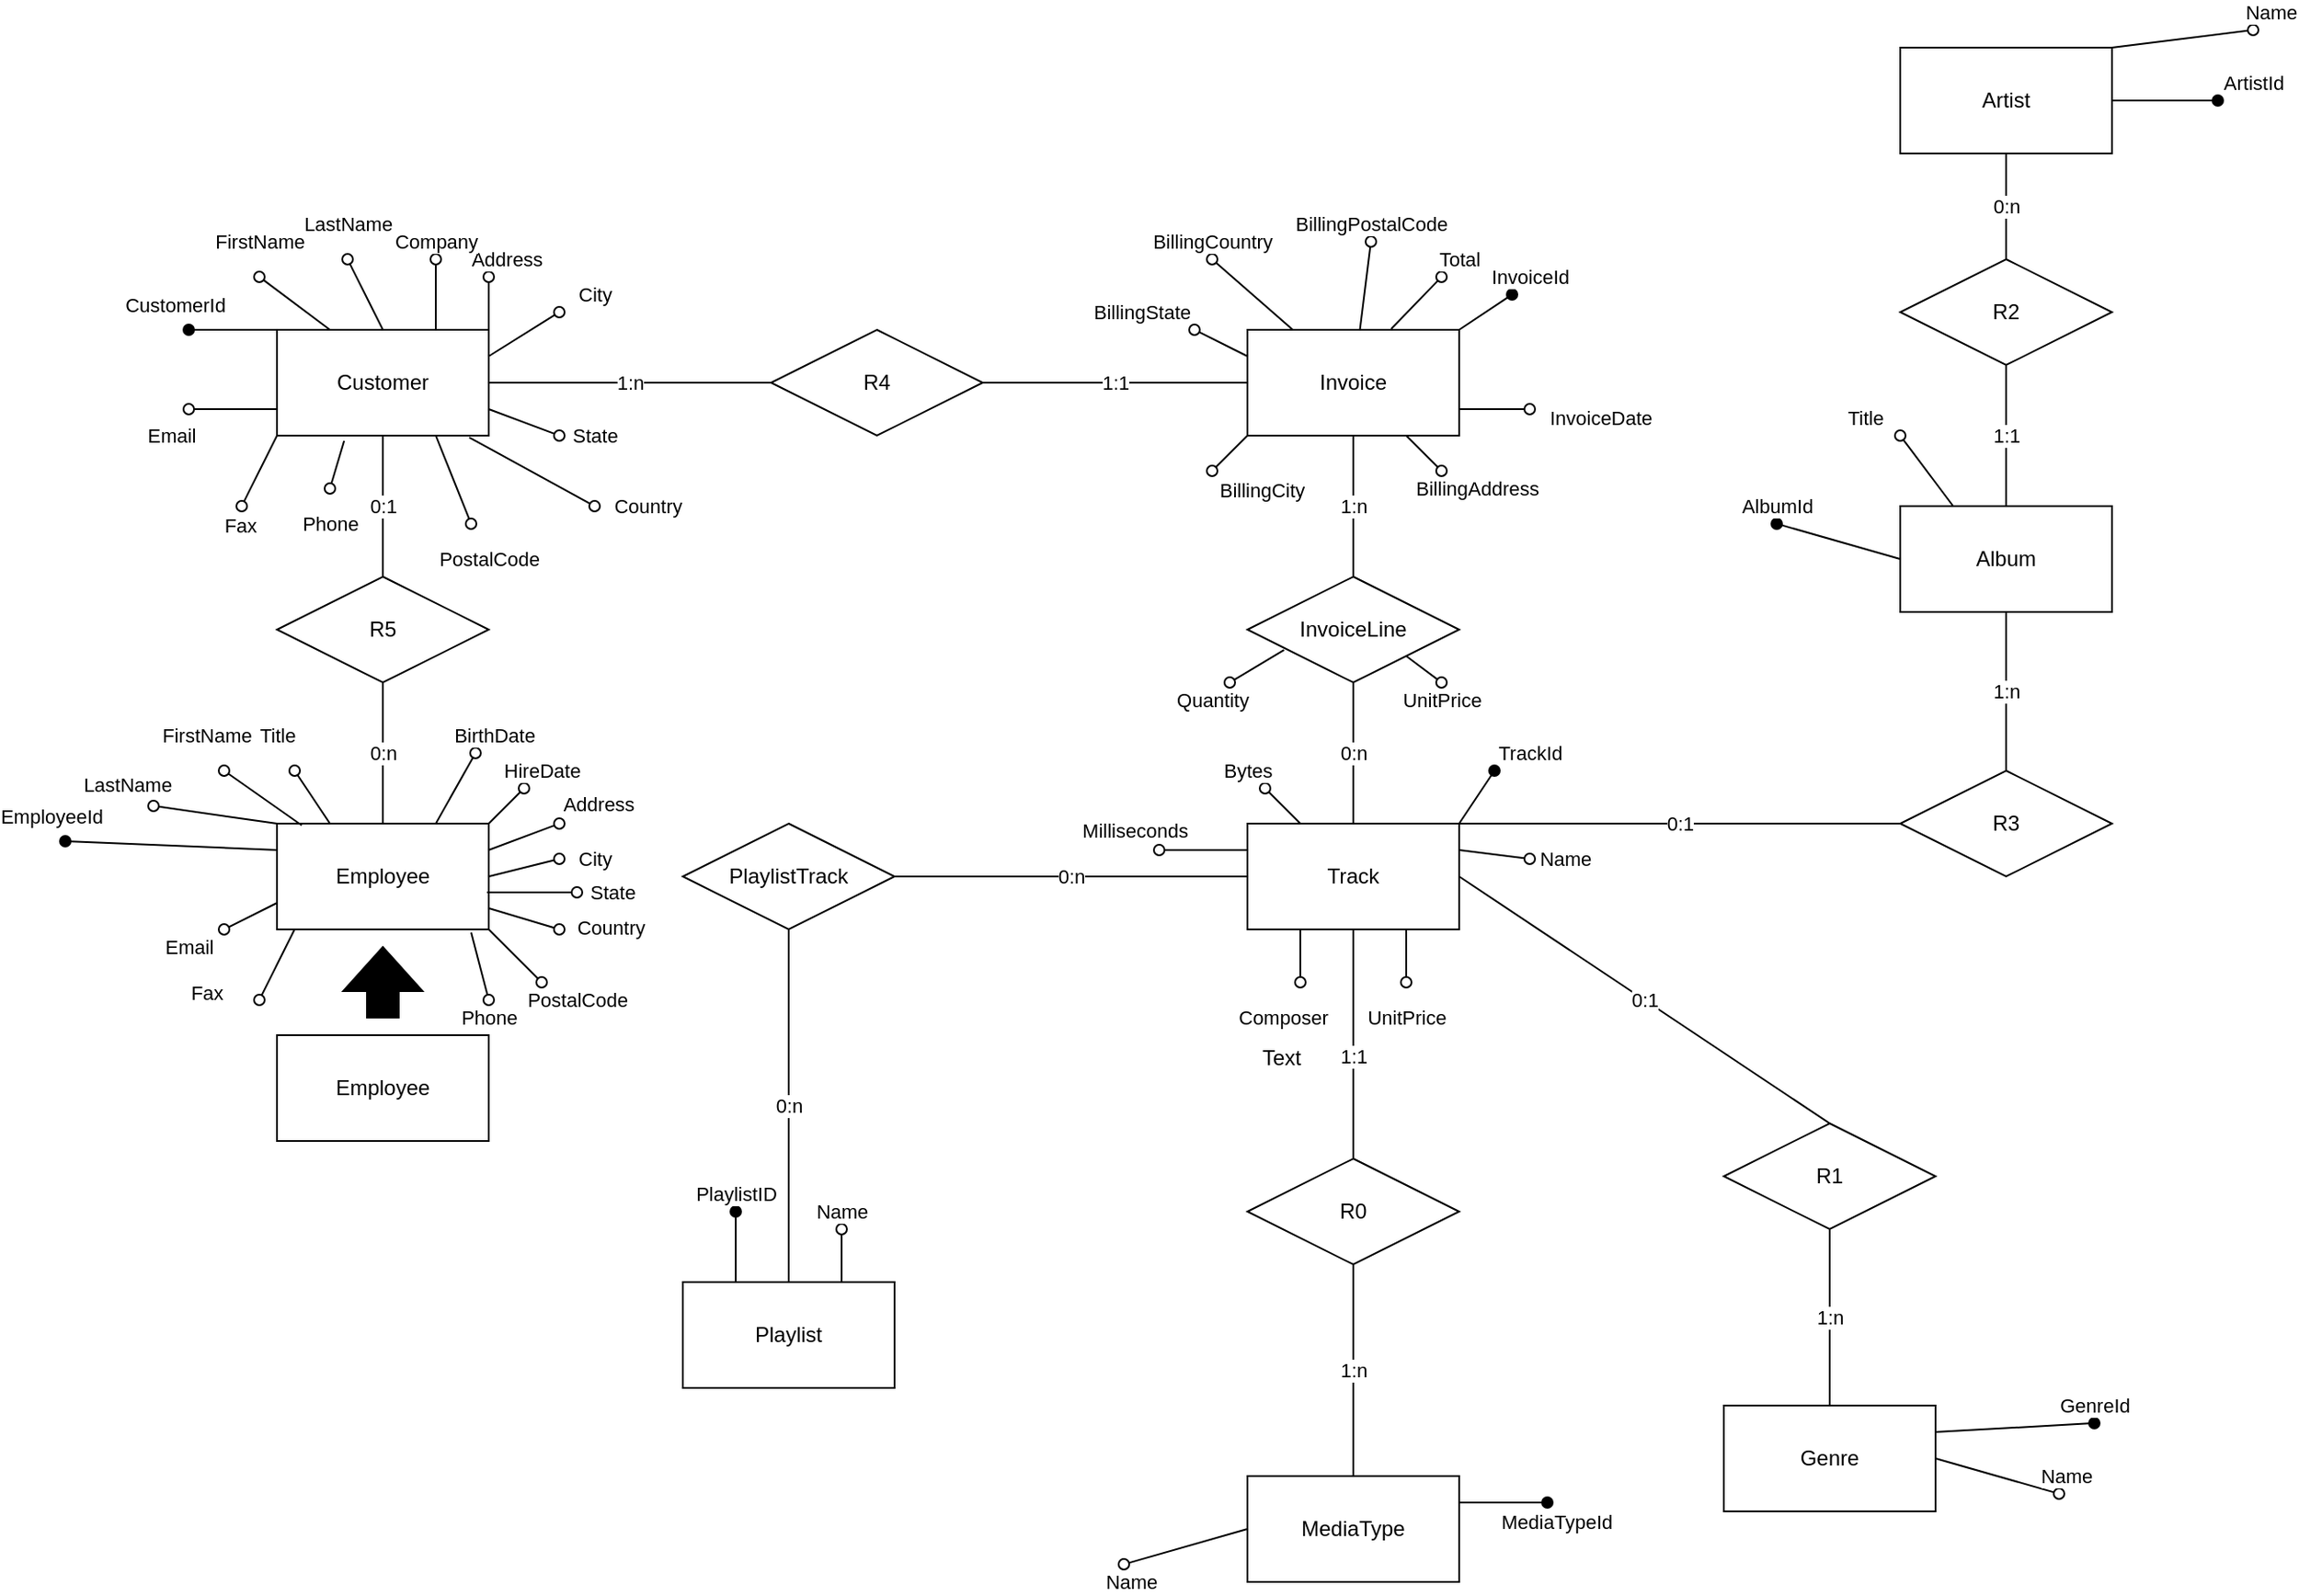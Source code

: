 <mxfile version="12.9.9" type="github">
  <diagram id="8zcN0xj1MJDYMIesMW4Z" name="Page-1">
    <mxGraphModel dx="1826" dy="783" grid="1" gridSize="10" guides="1" tooltips="1" connect="1" arrows="1" fold="1" page="1" pageScale="1" pageWidth="827" pageHeight="1169" math="0" shadow="0">
      <root>
        <mxCell id="0" />
        <mxCell id="1" parent="0" />
        <mxCell id="3odbvqwiEaATZ1gkNAgW-1" value="Genre" style="rounded=0;whiteSpace=wrap;html=1;" vertex="1" parent="1">
          <mxGeometry x="980" y="820" width="120" height="60" as="geometry" />
        </mxCell>
        <mxCell id="3odbvqwiEaATZ1gkNAgW-2" value="Artist" style="rounded=0;whiteSpace=wrap;html=1;" vertex="1" parent="1">
          <mxGeometry x="1080" y="50" width="120" height="60" as="geometry" />
        </mxCell>
        <mxCell id="3odbvqwiEaATZ1gkNAgW-3" value="MediaType" style="rounded=0;whiteSpace=wrap;html=1;" vertex="1" parent="1">
          <mxGeometry x="710" y="860" width="120" height="60" as="geometry" />
        </mxCell>
        <mxCell id="3odbvqwiEaATZ1gkNAgW-4" value="Playlist" style="rounded=0;whiteSpace=wrap;html=1;" vertex="1" parent="1">
          <mxGeometry x="390" y="750" width="120" height="60" as="geometry" />
        </mxCell>
        <mxCell id="3odbvqwiEaATZ1gkNAgW-5" value="Employee" style="rounded=0;whiteSpace=wrap;html=1;" vertex="1" parent="1">
          <mxGeometry x="160" y="490" width="120" height="60" as="geometry" />
        </mxCell>
        <mxCell id="3odbvqwiEaATZ1gkNAgW-6" value="Track" style="rounded=0;whiteSpace=wrap;html=1;" vertex="1" parent="1">
          <mxGeometry x="710" y="490" width="120" height="60" as="geometry" />
        </mxCell>
        <mxCell id="3odbvqwiEaATZ1gkNAgW-7" value="PlaylistTrack" style="shape=rhombus;perimeter=rhombusPerimeter;whiteSpace=wrap;html=1;align=center;" vertex="1" parent="1">
          <mxGeometry x="390" y="490" width="120" height="60" as="geometry" />
        </mxCell>
        <mxCell id="3odbvqwiEaATZ1gkNAgW-8" value="0:n" style="endArrow=none;html=1;exitX=1;exitY=0.5;exitDx=0;exitDy=0;" edge="1" parent="1" source="3odbvqwiEaATZ1gkNAgW-7">
          <mxGeometry width="50" height="50" relative="1" as="geometry">
            <mxPoint x="620" y="520" as="sourcePoint" />
            <mxPoint x="710" y="520" as="targetPoint" />
          </mxGeometry>
        </mxCell>
        <mxCell id="3odbvqwiEaATZ1gkNAgW-9" value="0:n" style="endArrow=none;html=1;entryX=0.5;entryY=1;entryDx=0;entryDy=0;exitX=0.5;exitY=0;exitDx=0;exitDy=0;" edge="1" parent="1" source="3odbvqwiEaATZ1gkNAgW-4" target="3odbvqwiEaATZ1gkNAgW-7">
          <mxGeometry width="50" height="50" relative="1" as="geometry">
            <mxPoint x="620" y="590" as="sourcePoint" />
            <mxPoint x="670" y="540" as="targetPoint" />
          </mxGeometry>
        </mxCell>
        <mxCell id="3odbvqwiEaATZ1gkNAgW-10" value="Name" style="endArrow=none;startArrow=oval;html=1;entryX=0.75;entryY=0;entryDx=0;entryDy=0;startFill=0;endFill=0;" edge="1" parent="1" target="3odbvqwiEaATZ1gkNAgW-4">
          <mxGeometry x="-1" y="-10" width="50" height="50" relative="1" as="geometry">
            <mxPoint x="480" y="720" as="sourcePoint" />
            <mxPoint x="670" y="540" as="targetPoint" />
            <mxPoint x="10" y="-10" as="offset" />
          </mxGeometry>
        </mxCell>
        <mxCell id="3odbvqwiEaATZ1gkNAgW-11" value="PlaylistID" style="endArrow=none;startArrow=oval;html=1;entryX=0.25;entryY=0;entryDx=0;entryDy=0;startFill=1;endFill=0;" edge="1" parent="1" target="3odbvqwiEaATZ1gkNAgW-4">
          <mxGeometry x="-1" y="-10" width="50" height="50" relative="1" as="geometry">
            <mxPoint x="420" y="710" as="sourcePoint" />
            <mxPoint x="490" y="760" as="targetPoint" />
            <mxPoint x="10" y="-10" as="offset" />
          </mxGeometry>
        </mxCell>
        <mxCell id="3odbvqwiEaATZ1gkNAgW-12" value="Invoice" style="rounded=0;whiteSpace=wrap;html=1;" vertex="1" parent="1">
          <mxGeometry x="710" y="210" width="120" height="60" as="geometry" />
        </mxCell>
        <mxCell id="3odbvqwiEaATZ1gkNAgW-13" value="InvoiceLine" style="shape=rhombus;perimeter=rhombusPerimeter;whiteSpace=wrap;html=1;align=center;" vertex="1" parent="1">
          <mxGeometry x="710" y="350" width="120" height="60" as="geometry" />
        </mxCell>
        <mxCell id="3odbvqwiEaATZ1gkNAgW-14" value="0:n" style="endArrow=none;html=1;entryX=0.5;entryY=1;entryDx=0;entryDy=0;exitX=0.5;exitY=0;exitDx=0;exitDy=0;" edge="1" parent="1" source="3odbvqwiEaATZ1gkNAgW-6" target="3odbvqwiEaATZ1gkNAgW-13">
          <mxGeometry width="50" height="50" relative="1" as="geometry">
            <mxPoint x="730" y="550" as="sourcePoint" />
            <mxPoint x="780" y="500" as="targetPoint" />
          </mxGeometry>
        </mxCell>
        <mxCell id="3odbvqwiEaATZ1gkNAgW-15" value="1:n" style="endArrow=none;html=1;" edge="1" parent="1" source="3odbvqwiEaATZ1gkNAgW-13" target="3odbvqwiEaATZ1gkNAgW-12">
          <mxGeometry width="50" height="50" relative="1" as="geometry">
            <mxPoint x="769.5" y="350" as="sourcePoint" />
            <mxPoint x="769.5" y="270" as="targetPoint" />
          </mxGeometry>
        </mxCell>
        <mxCell id="3odbvqwiEaATZ1gkNAgW-17" value="Customer" style="rounded=0;whiteSpace=wrap;html=1;" vertex="1" parent="1">
          <mxGeometry x="160" y="210" width="120" height="60" as="geometry" />
        </mxCell>
        <mxCell id="3odbvqwiEaATZ1gkNAgW-18" value="R0" style="shape=rhombus;perimeter=rhombusPerimeter;whiteSpace=wrap;html=1;align=center;" vertex="1" parent="1">
          <mxGeometry x="710" y="680" width="120" height="60" as="geometry" />
        </mxCell>
        <mxCell id="3odbvqwiEaATZ1gkNAgW-19" value="1:1" style="endArrow=none;html=1;entryX=0.5;entryY=1;entryDx=0;entryDy=0;exitX=0.5;exitY=0;exitDx=0;exitDy=0;" edge="1" parent="1" source="3odbvqwiEaATZ1gkNAgW-18" target="3odbvqwiEaATZ1gkNAgW-6">
          <mxGeometry x="-0.111" width="50" height="50" relative="1" as="geometry">
            <mxPoint x="820" y="580" as="sourcePoint" />
            <mxPoint x="770" y="620" as="targetPoint" />
            <mxPoint as="offset" />
          </mxGeometry>
        </mxCell>
        <mxCell id="3odbvqwiEaATZ1gkNAgW-20" value="1:n" style="endArrow=none;html=1;entryX=0.5;entryY=1;entryDx=0;entryDy=0;" edge="1" parent="1" source="3odbvqwiEaATZ1gkNAgW-3" target="3odbvqwiEaATZ1gkNAgW-18">
          <mxGeometry width="50" height="50" relative="1" as="geometry">
            <mxPoint x="780" y="690" as="sourcePoint" />
            <mxPoint x="780" y="630" as="targetPoint" />
          </mxGeometry>
        </mxCell>
        <mxCell id="3odbvqwiEaATZ1gkNAgW-21" value="R1" style="shape=rhombus;perimeter=rhombusPerimeter;whiteSpace=wrap;html=1;align=center;" vertex="1" parent="1">
          <mxGeometry x="980" y="660" width="120" height="60" as="geometry" />
        </mxCell>
        <mxCell id="3odbvqwiEaATZ1gkNAgW-22" value="0:1" style="endArrow=none;html=1;entryX=1;entryY=0.5;entryDx=0;entryDy=0;exitX=0.5;exitY=0;exitDx=0;exitDy=0;" edge="1" parent="1" source="3odbvqwiEaATZ1gkNAgW-21" target="3odbvqwiEaATZ1gkNAgW-6">
          <mxGeometry width="50" height="50" relative="1" as="geometry">
            <mxPoint x="890" y="640" as="sourcePoint" />
            <mxPoint x="780" y="580" as="targetPoint" />
          </mxGeometry>
        </mxCell>
        <mxCell id="3odbvqwiEaATZ1gkNAgW-23" value="1:n" style="endArrow=none;html=1;exitX=0.5;exitY=1;exitDx=0;exitDy=0;entryX=0.5;entryY=0;entryDx=0;entryDy=0;" edge="1" parent="1" source="3odbvqwiEaATZ1gkNAgW-21" target="3odbvqwiEaATZ1gkNAgW-1">
          <mxGeometry width="50" height="50" relative="1" as="geometry">
            <mxPoint x="1100" y="690" as="sourcePoint" />
            <mxPoint x="1040" y="870" as="targetPoint" />
          </mxGeometry>
        </mxCell>
        <mxCell id="3odbvqwiEaATZ1gkNAgW-24" value="Album" style="rounded=0;whiteSpace=wrap;html=1;" vertex="1" parent="1">
          <mxGeometry x="1080" y="310" width="120" height="60" as="geometry" />
        </mxCell>
        <mxCell id="3odbvqwiEaATZ1gkNAgW-25" value="R2" style="shape=rhombus;perimeter=rhombusPerimeter;whiteSpace=wrap;html=1;align=center;" vertex="1" parent="1">
          <mxGeometry x="1080" y="170" width="120" height="60" as="geometry" />
        </mxCell>
        <mxCell id="3odbvqwiEaATZ1gkNAgW-26" value="0:n" style="endArrow=none;html=1;entryX=0.5;entryY=1;entryDx=0;entryDy=0;" edge="1" parent="1" source="3odbvqwiEaATZ1gkNAgW-25" target="3odbvqwiEaATZ1gkNAgW-2">
          <mxGeometry width="50" height="50" relative="1" as="geometry">
            <mxPoint x="800" y="220" as="sourcePoint" />
            <mxPoint x="850" y="170" as="targetPoint" />
          </mxGeometry>
        </mxCell>
        <mxCell id="3odbvqwiEaATZ1gkNAgW-27" value="1:1" style="endArrow=none;html=1;entryX=0.5;entryY=1;entryDx=0;entryDy=0;exitX=0.5;exitY=0;exitDx=0;exitDy=0;" edge="1" parent="1" source="3odbvqwiEaATZ1gkNAgW-24" target="3odbvqwiEaATZ1gkNAgW-25">
          <mxGeometry width="50" height="50" relative="1" as="geometry">
            <mxPoint x="1200" y="200" as="sourcePoint" />
            <mxPoint x="1200" y="100" as="targetPoint" />
          </mxGeometry>
        </mxCell>
        <mxCell id="3odbvqwiEaATZ1gkNAgW-28" value="R3" style="shape=rhombus;perimeter=rhombusPerimeter;whiteSpace=wrap;html=1;align=center;" vertex="1" parent="1">
          <mxGeometry x="1080" y="460" width="120" height="60" as="geometry" />
        </mxCell>
        <mxCell id="3odbvqwiEaATZ1gkNAgW-29" value="1:n" style="endArrow=none;html=1;entryX=0.5;entryY=1;entryDx=0;entryDy=0;exitX=0.5;exitY=0;exitDx=0;exitDy=0;" edge="1" parent="1" source="3odbvqwiEaATZ1gkNAgW-28" target="3odbvqwiEaATZ1gkNAgW-24">
          <mxGeometry width="50" height="50" relative="1" as="geometry">
            <mxPoint x="750" y="490" as="sourcePoint" />
            <mxPoint x="1080" y="360" as="targetPoint" />
          </mxGeometry>
        </mxCell>
        <mxCell id="3odbvqwiEaATZ1gkNAgW-30" value="0:1" style="endArrow=none;html=1;exitX=1;exitY=0;exitDx=0;exitDy=0;entryX=0;entryY=0.5;entryDx=0;entryDy=0;" edge="1" parent="1" source="3odbvqwiEaATZ1gkNAgW-6" target="3odbvqwiEaATZ1gkNAgW-28">
          <mxGeometry width="50" height="50" relative="1" as="geometry">
            <mxPoint x="710" y="480" as="sourcePoint" />
            <mxPoint x="1130" y="500" as="targetPoint" />
          </mxGeometry>
        </mxCell>
        <mxCell id="3odbvqwiEaATZ1gkNAgW-31" value="R4" style="shape=rhombus;perimeter=rhombusPerimeter;whiteSpace=wrap;html=1;align=center;" vertex="1" parent="1">
          <mxGeometry x="440" y="210" width="120" height="60" as="geometry" />
        </mxCell>
        <mxCell id="3odbvqwiEaATZ1gkNAgW-32" value="1:1" style="endArrow=none;html=1;entryX=0;entryY=0.5;entryDx=0;entryDy=0;" edge="1" parent="1" source="3odbvqwiEaATZ1gkNAgW-31" target="3odbvqwiEaATZ1gkNAgW-12">
          <mxGeometry width="50" height="50" relative="1" as="geometry">
            <mxPoint x="150" y="320" as="sourcePoint" />
            <mxPoint x="540.0" y="190.0" as="targetPoint" />
          </mxGeometry>
        </mxCell>
        <mxCell id="3odbvqwiEaATZ1gkNAgW-33" value="1:n" style="endArrow=none;html=1;exitX=1;exitY=0.5;exitDx=0;exitDy=0;entryX=0;entryY=0.5;entryDx=0;entryDy=0;" edge="1" parent="1" source="3odbvqwiEaATZ1gkNAgW-17" target="3odbvqwiEaATZ1gkNAgW-31">
          <mxGeometry width="50" height="50" relative="1" as="geometry">
            <mxPoint x="500.0" y="360" as="sourcePoint" />
            <mxPoint x="490" y="270" as="targetPoint" />
          </mxGeometry>
        </mxCell>
        <mxCell id="3odbvqwiEaATZ1gkNAgW-34" value="R5" style="shape=rhombus;perimeter=rhombusPerimeter;whiteSpace=wrap;html=1;align=center;" vertex="1" parent="1">
          <mxGeometry x="160" y="350" width="120" height="60" as="geometry" />
        </mxCell>
        <mxCell id="3odbvqwiEaATZ1gkNAgW-35" value="0:n" style="endArrow=none;html=1;entryX=0.5;entryY=0;entryDx=0;entryDy=0;" edge="1" parent="1" source="3odbvqwiEaATZ1gkNAgW-34" target="3odbvqwiEaATZ1gkNAgW-5">
          <mxGeometry width="50" height="50" relative="1" as="geometry">
            <mxPoint x="-533" y="680" as="sourcePoint" />
            <mxPoint x="230" y="460" as="targetPoint" />
          </mxGeometry>
        </mxCell>
        <mxCell id="3odbvqwiEaATZ1gkNAgW-36" value="0:1" style="endArrow=none;html=1;exitX=0.5;exitY=1;exitDx=0;exitDy=0;entryX=0.5;entryY=0;entryDx=0;entryDy=0;" edge="1" parent="1" source="3odbvqwiEaATZ1gkNAgW-17" target="3odbvqwiEaATZ1gkNAgW-34">
          <mxGeometry width="50" height="50" relative="1" as="geometry">
            <mxPoint x="-143" y="760" as="sourcePoint" />
            <mxPoint x="230" y="320" as="targetPoint" />
          </mxGeometry>
        </mxCell>
        <mxCell id="3odbvqwiEaATZ1gkNAgW-37" value="" style="html=1;shadow=0;dashed=0;align=center;verticalAlign=middle;shape=mxgraph.arrows2.arrow;dy=0.6;dx=25;direction=north;notch=0;fillColor=#000000;" vertex="1" parent="1">
          <mxGeometry x="197.5" y="560" width="45" height="40" as="geometry" />
        </mxCell>
        <mxCell id="3odbvqwiEaATZ1gkNAgW-38" value="Employee" style="rounded=0;whiteSpace=wrap;html=1;" vertex="1" parent="1">
          <mxGeometry x="160" y="610" width="120" height="60" as="geometry" />
        </mxCell>
        <mxCell id="3odbvqwiEaATZ1gkNAgW-39" value="Title" style="endArrow=none;startArrow=oval;html=1;entryX=0.25;entryY=0;entryDx=0;entryDy=0;startFill=0;endFill=0;" edge="1" parent="1" target="3odbvqwiEaATZ1gkNAgW-24">
          <mxGeometry x="-1" y="-22" width="50" height="50" relative="1" as="geometry">
            <mxPoint x="1080" y="270" as="sourcePoint" />
            <mxPoint x="810" y="375" as="targetPoint" />
            <mxPoint x="-2" y="-23" as="offset" />
          </mxGeometry>
        </mxCell>
        <mxCell id="3odbvqwiEaATZ1gkNAgW-41" value="AlbumId" style="endArrow=none;startArrow=oval;html=1;entryX=0;entryY=0.5;entryDx=0;entryDy=0;startFill=1;endFill=0;" edge="1" parent="1" target="3odbvqwiEaATZ1gkNAgW-24">
          <mxGeometry x="-1" y="10" width="50" height="50" relative="1" as="geometry">
            <mxPoint x="1010" y="320" as="sourcePoint" />
            <mxPoint x="1130" y="330" as="targetPoint" />
            <mxPoint x="-3" as="offset" />
          </mxGeometry>
        </mxCell>
        <mxCell id="3odbvqwiEaATZ1gkNAgW-42" value="Name" style="endArrow=none;startArrow=oval;html=1;startFill=0;endFill=0;" edge="1" parent="1">
          <mxGeometry x="-1" y="-14" width="50" height="50" relative="1" as="geometry">
            <mxPoint x="1280" y="40" as="sourcePoint" />
            <mxPoint x="1200" y="50" as="targetPoint" />
            <mxPoint x="12" y="4" as="offset" />
          </mxGeometry>
        </mxCell>
        <mxCell id="3odbvqwiEaATZ1gkNAgW-43" value="ArtistId" style="endArrow=none;startArrow=oval;html=1;startFill=1;endFill=0;" edge="1" parent="1">
          <mxGeometry x="-1" y="-22" width="50" height="50" relative="1" as="geometry">
            <mxPoint x="1260" y="80" as="sourcePoint" />
            <mxPoint x="1200" y="80" as="targetPoint" />
            <mxPoint x="20" y="12" as="offset" />
          </mxGeometry>
        </mxCell>
        <mxCell id="3odbvqwiEaATZ1gkNAgW-44" value="Address" style="endArrow=none;startArrow=oval;html=1;startFill=0;endFill=0;entryX=1;entryY=0;entryDx=0;entryDy=0;" edge="1" parent="1" target="3odbvqwiEaATZ1gkNAgW-17">
          <mxGeometry x="-1" y="14" width="50" height="50" relative="1" as="geometry">
            <mxPoint x="280" y="180" as="sourcePoint" />
            <mxPoint x="370" y="320" as="targetPoint" />
            <mxPoint x="-4" y="-10" as="offset" />
          </mxGeometry>
        </mxCell>
        <mxCell id="3odbvqwiEaATZ1gkNAgW-45" value="City" style="endArrow=none;startArrow=oval;html=1;startFill=0;endFill=0;entryX=1;entryY=0.25;entryDx=0;entryDy=0;" edge="1" parent="1" target="3odbvqwiEaATZ1gkNAgW-17">
          <mxGeometry x="-1" y="22" width="50" height="50" relative="1" as="geometry">
            <mxPoint x="320" y="200" as="sourcePoint" />
            <mxPoint x="290" y="220" as="targetPoint" />
            <mxPoint x="8" y="-29" as="offset" />
          </mxGeometry>
        </mxCell>
        <mxCell id="3odbvqwiEaATZ1gkNAgW-46" value="Company" style="endArrow=none;startArrow=oval;html=1;startFill=0;endFill=0;entryX=0.75;entryY=0;entryDx=0;entryDy=0;" edge="1" parent="1" target="3odbvqwiEaATZ1gkNAgW-17">
          <mxGeometry x="-1" y="-10" width="50" height="50" relative="1" as="geometry">
            <mxPoint x="250" y="170" as="sourcePoint" />
            <mxPoint x="290" y="235" as="targetPoint" />
            <mxPoint x="10" y="-10" as="offset" />
          </mxGeometry>
        </mxCell>
        <mxCell id="3odbvqwiEaATZ1gkNAgW-47" value="LastName" style="endArrow=none;startArrow=oval;html=1;startFill=0;endFill=0;entryX=0.5;entryY=0;entryDx=0;entryDy=0;" edge="1" parent="1" target="3odbvqwiEaATZ1gkNAgW-17">
          <mxGeometry x="-1" y="20" width="50" height="50" relative="1" as="geometry">
            <mxPoint x="200" y="170" as="sourcePoint" />
            <mxPoint x="260" y="220" as="targetPoint" />
            <mxPoint x="-18" y="-11" as="offset" />
          </mxGeometry>
        </mxCell>
        <mxCell id="3odbvqwiEaATZ1gkNAgW-48" value="FirstName" style="endArrow=none;startArrow=oval;html=1;startFill=0;endFill=0;entryX=0.25;entryY=0;entryDx=0;entryDy=0;" edge="1" parent="1" target="3odbvqwiEaATZ1gkNAgW-17">
          <mxGeometry x="-1" y="20" width="50" height="50" relative="1" as="geometry">
            <mxPoint x="150" y="180" as="sourcePoint" />
            <mxPoint x="230" y="220" as="targetPoint" />
            <mxPoint x="-12" y="-4" as="offset" />
          </mxGeometry>
        </mxCell>
        <mxCell id="3odbvqwiEaATZ1gkNAgW-49" value="CustomerId" style="endArrow=none;startArrow=oval;html=1;startFill=1;endFill=0;entryX=0;entryY=0;entryDx=0;entryDy=0;" edge="1" parent="1" target="3odbvqwiEaATZ1gkNAgW-17">
          <mxGeometry x="-1" y="10" width="50" height="50" relative="1" as="geometry">
            <mxPoint x="110" y="210" as="sourcePoint" />
            <mxPoint x="200" y="220" as="targetPoint" />
            <mxPoint x="-8" y="-4" as="offset" />
          </mxGeometry>
        </mxCell>
        <mxCell id="3odbvqwiEaATZ1gkNAgW-50" value="Fax" style="endArrow=none;startArrow=oval;html=1;startFill=0;endFill=0;entryX=0;entryY=1;entryDx=0;entryDy=0;" edge="1" parent="1" target="3odbvqwiEaATZ1gkNAgW-17">
          <mxGeometry x="-1" y="-22" width="50" height="50" relative="1" as="geometry">
            <mxPoint x="140" y="310" as="sourcePoint" />
            <mxPoint x="170" y="220" as="targetPoint" />
            <mxPoint x="-21" y="1" as="offset" />
          </mxGeometry>
        </mxCell>
        <mxCell id="3odbvqwiEaATZ1gkNAgW-51" value="Phone" style="endArrow=none;startArrow=oval;html=1;startFill=0;endFill=0;entryX=0.317;entryY=1.05;entryDx=0;entryDy=0;entryPerimeter=0;" edge="1" parent="1" target="3odbvqwiEaATZ1gkNAgW-17">
          <mxGeometry x="-1" y="-20" width="50" height="50" relative="1" as="geometry">
            <mxPoint x="190" y="300" as="sourcePoint" />
            <mxPoint x="170" y="280" as="targetPoint" />
            <mxPoint x="-19" y="14" as="offset" />
          </mxGeometry>
        </mxCell>
        <mxCell id="3odbvqwiEaATZ1gkNAgW-52" value="State" style="endArrow=none;startArrow=oval;html=1;startFill=0;endFill=0;entryX=1;entryY=0.75;entryDx=0;entryDy=0;" edge="1" parent="1" target="3odbvqwiEaATZ1gkNAgW-17">
          <mxGeometry x="-1" y="-20" width="50" height="50" relative="1" as="geometry">
            <mxPoint x="320" y="270" as="sourcePoint" />
            <mxPoint x="208.04" y="283" as="targetPoint" />
            <mxPoint x="13" y="19" as="offset" />
          </mxGeometry>
        </mxCell>
        <mxCell id="3odbvqwiEaATZ1gkNAgW-53" value="PostalCode" style="endArrow=none;startArrow=oval;html=1;startFill=0;endFill=0;entryX=0.75;entryY=1;entryDx=0;entryDy=0;" edge="1" parent="1" target="3odbvqwiEaATZ1gkNAgW-17">
          <mxGeometry x="-1" y="-22" width="50" height="50" relative="1" as="geometry">
            <mxPoint x="270" y="320" as="sourcePoint" />
            <mxPoint x="290" y="280" as="targetPoint" />
            <mxPoint x="-10" y="28" as="offset" />
          </mxGeometry>
        </mxCell>
        <mxCell id="3odbvqwiEaATZ1gkNAgW-54" value="Country" style="endArrow=none;startArrow=oval;html=1;startFill=0;endFill=0;entryX=0.908;entryY=1.017;entryDx=0;entryDy=0;entryPerimeter=0;" edge="1" parent="1" target="3odbvqwiEaATZ1gkNAgW-17">
          <mxGeometry x="-1" y="-30" width="50" height="50" relative="1" as="geometry">
            <mxPoint x="340" y="310" as="sourcePoint" />
            <mxPoint x="260" y="280" as="targetPoint" />
            <mxPoint x="16" y="26" as="offset" />
          </mxGeometry>
        </mxCell>
        <mxCell id="3odbvqwiEaATZ1gkNAgW-55" value="Email" style="endArrow=none;startArrow=oval;html=1;startFill=0;endFill=0;entryX=0;entryY=0.75;entryDx=0;entryDy=0;" edge="1" parent="1" target="3odbvqwiEaATZ1gkNAgW-17">
          <mxGeometry x="-1" y="-18" width="50" height="50" relative="1" as="geometry">
            <mxPoint x="110" y="255" as="sourcePoint" />
            <mxPoint x="170" y="280" as="targetPoint" />
            <mxPoint x="-10" y="-3" as="offset" />
          </mxGeometry>
        </mxCell>
        <mxCell id="3odbvqwiEaATZ1gkNAgW-57" value="EmployeeId" style="endArrow=none;startArrow=oval;html=1;startFill=1;endFill=0;entryX=0;entryY=0.25;entryDx=0;entryDy=0;" edge="1" parent="1" target="3odbvqwiEaATZ1gkNAgW-5">
          <mxGeometry x="-1" y="10" width="50" height="50" relative="1" as="geometry">
            <mxPoint x="40" y="500" as="sourcePoint" />
            <mxPoint x="170" y="220" as="targetPoint" />
            <mxPoint x="-8" y="-4" as="offset" />
          </mxGeometry>
        </mxCell>
        <mxCell id="3odbvqwiEaATZ1gkNAgW-58" value="LastName" style="endArrow=none;startArrow=oval;html=1;startFill=0;endFill=0;entryX=0;entryY=0;entryDx=0;entryDy=0;" edge="1" parent="1" target="3odbvqwiEaATZ1gkNAgW-5">
          <mxGeometry x="-1" y="14" width="50" height="50" relative="1" as="geometry">
            <mxPoint x="90" y="480" as="sourcePoint" />
            <mxPoint x="170" y="280" as="targetPoint" />
            <mxPoint x="-17" y="2" as="offset" />
          </mxGeometry>
        </mxCell>
        <mxCell id="3odbvqwiEaATZ1gkNAgW-59" value="FirstName" style="endArrow=none;startArrow=oval;html=1;startFill=0;endFill=0;entryX=0.117;entryY=0.017;entryDx=0;entryDy=0;entryPerimeter=0;" edge="1" parent="1" target="3odbvqwiEaATZ1gkNAgW-5">
          <mxGeometry x="-1" y="22" width="50" height="50" relative="1" as="geometry">
            <mxPoint x="130" y="460" as="sourcePoint" />
            <mxPoint x="170" y="500" as="targetPoint" />
            <mxPoint x="-23" y="-2" as="offset" />
          </mxGeometry>
        </mxCell>
        <mxCell id="3odbvqwiEaATZ1gkNAgW-60" value="Title" style="endArrow=none;startArrow=oval;html=1;startFill=0;endFill=0;entryX=0.25;entryY=0;entryDx=0;entryDy=0;" edge="1" parent="1" target="3odbvqwiEaATZ1gkNAgW-5">
          <mxGeometry x="-1" y="22" width="50" height="50" relative="1" as="geometry">
            <mxPoint x="170" y="460" as="sourcePoint" />
            <mxPoint x="184.04" y="501.02" as="targetPoint" />
            <mxPoint x="-28" y="-8" as="offset" />
          </mxGeometry>
        </mxCell>
        <mxCell id="3odbvqwiEaATZ1gkNAgW-61" value="BirthDate" style="endArrow=none;startArrow=oval;html=1;startFill=0;endFill=0;entryX=0.75;entryY=0;entryDx=0;entryDy=0;" edge="1" parent="1" target="3odbvqwiEaATZ1gkNAgW-5">
          <mxGeometry x="-1" y="14" width="50" height="50" relative="1" as="geometry">
            <mxPoint x="272.5" y="450" as="sourcePoint" />
            <mxPoint x="242.5" y="500" as="targetPoint" />
            <mxPoint x="-2" y="-17" as="offset" />
          </mxGeometry>
        </mxCell>
        <mxCell id="3odbvqwiEaATZ1gkNAgW-62" value="Address" style="endArrow=none;startArrow=oval;html=1;startFill=0;endFill=0;entryX=1;entryY=0.25;entryDx=0;entryDy=0;" edge="1" parent="1" target="3odbvqwiEaATZ1gkNAgW-5">
          <mxGeometry x="-1" y="-22" width="50" height="50" relative="1" as="geometry">
            <mxPoint x="320" y="490" as="sourcePoint" />
            <mxPoint x="260" y="500" as="targetPoint" />
            <mxPoint x="30" y="10" as="offset" />
          </mxGeometry>
        </mxCell>
        <mxCell id="3odbvqwiEaATZ1gkNAgW-63" value="City" style="endArrow=none;startArrow=oval;html=1;startFill=0;endFill=0;entryX=1;entryY=0.5;entryDx=0;entryDy=0;" edge="1" parent="1" target="3odbvqwiEaATZ1gkNAgW-5">
          <mxGeometry x="-1" y="20" width="50" height="50" relative="1" as="geometry">
            <mxPoint x="320" y="510" as="sourcePoint" />
            <mxPoint x="290" y="515" as="targetPoint" />
            <mxPoint x="15" y="-19" as="offset" />
          </mxGeometry>
        </mxCell>
        <mxCell id="3odbvqwiEaATZ1gkNAgW-64" value="Country" style="endArrow=none;startArrow=oval;html=1;startFill=0;endFill=0;" edge="1" parent="1" target="3odbvqwiEaATZ1gkNAgW-5">
          <mxGeometry x="-1" y="-30" width="50" height="50" relative="1" as="geometry">
            <mxPoint x="320" y="550" as="sourcePoint" />
            <mxPoint x="290" y="530" as="targetPoint" />
            <mxPoint x="20" y="28" as="offset" />
          </mxGeometry>
        </mxCell>
        <mxCell id="3odbvqwiEaATZ1gkNAgW-65" value="Phone" style="endArrow=none;startArrow=oval;html=1;startFill=0;endFill=0;entryX=0.917;entryY=1.03;entryDx=0;entryDy=0;entryPerimeter=0;" edge="1" parent="1" target="3odbvqwiEaATZ1gkNAgW-5">
          <mxGeometry x="-1" y="10" width="50" height="50" relative="1" as="geometry">
            <mxPoint x="280" y="590" as="sourcePoint" />
            <mxPoint x="290" y="551.818" as="targetPoint" />
            <mxPoint x="10" y="7" as="offset" />
          </mxGeometry>
        </mxCell>
        <mxCell id="3odbvqwiEaATZ1gkNAgW-66" value="Fax" style="endArrow=none;startArrow=oval;html=1;startFill=0;endFill=0;entryX=0.083;entryY=1;entryDx=0;entryDy=0;entryPerimeter=0;" edge="1" parent="1" target="3odbvqwiEaATZ1gkNAgW-5">
          <mxGeometry x="-1" y="14" width="50" height="50" relative="1" as="geometry">
            <mxPoint x="150" y="590" as="sourcePoint" />
            <mxPoint x="280.04" y="561.8" as="targetPoint" />
            <mxPoint x="-17" y="2" as="offset" />
          </mxGeometry>
        </mxCell>
        <mxCell id="3odbvqwiEaATZ1gkNAgW-67" value="Email" style="endArrow=none;startArrow=oval;html=1;startFill=0;endFill=0;entryX=0;entryY=0.75;entryDx=0;entryDy=0;" edge="1" parent="1" target="3odbvqwiEaATZ1gkNAgW-5">
          <mxGeometry x="-1" y="-22" width="50" height="50" relative="1" as="geometry">
            <mxPoint x="130" y="550" as="sourcePoint" />
            <mxPoint x="179.96" y="560" as="targetPoint" />
            <mxPoint x="-30" y="-10" as="offset" />
          </mxGeometry>
        </mxCell>
        <mxCell id="3odbvqwiEaATZ1gkNAgW-68" value="HireDate" style="endArrow=none;startArrow=oval;html=1;startFill=0;endFill=0;entryX=1;entryY=0;entryDx=0;entryDy=0;" edge="1" parent="1" target="3odbvqwiEaATZ1gkNAgW-5">
          <mxGeometry x="-1" y="-14" width="50" height="50" relative="1" as="geometry">
            <mxPoint x="300" y="470" as="sourcePoint" />
            <mxPoint x="260" y="500" as="targetPoint" />
            <mxPoint x="20" as="offset" />
          </mxGeometry>
        </mxCell>
        <mxCell id="3odbvqwiEaATZ1gkNAgW-70" value="PostalCode" style="endArrow=none;startArrow=oval;html=1;startFill=0;endFill=0;entryX=1;entryY=1;entryDx=0;entryDy=0;" edge="1" parent="1" target="3odbvqwiEaATZ1gkNAgW-5">
          <mxGeometry x="-1" y="-22" width="50" height="50" relative="1" as="geometry">
            <mxPoint x="310" y="580" as="sourcePoint" />
            <mxPoint x="280.04" y="561.8" as="targetPoint" />
            <mxPoint x="4" y="26" as="offset" />
          </mxGeometry>
        </mxCell>
        <mxCell id="3odbvqwiEaATZ1gkNAgW-71" value="State" style="endArrow=none;startArrow=oval;html=1;startFill=0;endFill=0;entryX=0.992;entryY=0.65;entryDx=0;entryDy=0;entryPerimeter=0;" edge="1" parent="1" target="3odbvqwiEaATZ1gkNAgW-5">
          <mxGeometry x="-1" y="-20" width="50" height="50" relative="1" as="geometry">
            <mxPoint x="330" y="529" as="sourcePoint" />
            <mxPoint x="290" y="530" as="targetPoint" />
            <mxPoint x="20" y="20" as="offset" />
          </mxGeometry>
        </mxCell>
        <mxCell id="3odbvqwiEaATZ1gkNAgW-72" value="GenreId" style="endArrow=none;startArrow=oval;html=1;startFill=1;endFill=0;entryX=1;entryY=0.25;entryDx=0;entryDy=0;" edge="1" parent="1" target="3odbvqwiEaATZ1gkNAgW-1">
          <mxGeometry x="-1" y="-10" width="50" height="50" relative="1" as="geometry">
            <mxPoint x="1190" y="830" as="sourcePoint" />
            <mxPoint x="290" y="560" as="targetPoint" />
            <mxPoint x="1" as="offset" />
          </mxGeometry>
        </mxCell>
        <mxCell id="3odbvqwiEaATZ1gkNAgW-73" value="Name" style="endArrow=none;startArrow=oval;html=1;startFill=0;endFill=0;entryX=1;entryY=0.5;entryDx=0;entryDy=0;" edge="1" parent="1" target="3odbvqwiEaATZ1gkNAgW-1">
          <mxGeometry x="-1" y="-10" width="50" height="50" relative="1" as="geometry">
            <mxPoint x="1170" y="870" as="sourcePoint" />
            <mxPoint x="1110" y="845" as="targetPoint" />
            <mxPoint x="1" as="offset" />
          </mxGeometry>
        </mxCell>
        <mxCell id="3odbvqwiEaATZ1gkNAgW-74" value="InvoiceId" style="endArrow=none;startArrow=oval;html=1;entryX=1;entryY=0;entryDx=0;entryDy=0;startFill=1;endFill=0;" edge="1" parent="1" target="3odbvqwiEaATZ1gkNAgW-12">
          <mxGeometry x="-1" y="-14" width="50" height="50" relative="1" as="geometry">
            <mxPoint x="860" y="190" as="sourcePoint" />
            <mxPoint x="810" y="375" as="targetPoint" />
            <mxPoint x="18" y="2" as="offset" />
          </mxGeometry>
        </mxCell>
        <mxCell id="3odbvqwiEaATZ1gkNAgW-75" value="BillingCountry" style="endArrow=none;startArrow=oval;html=1;startFill=0;endFill=0;" edge="1" parent="1" target="3odbvqwiEaATZ1gkNAgW-12">
          <mxGeometry x="-1" y="10" width="50" height="50" relative="1" as="geometry">
            <mxPoint x="690" y="170" as="sourcePoint" />
            <mxPoint x="810" y="375" as="targetPoint" />
            <mxPoint x="-7" y="-2" as="offset" />
          </mxGeometry>
        </mxCell>
        <mxCell id="3odbvqwiEaATZ1gkNAgW-76" value="BillingPostalCode" style="endArrow=none;startArrow=oval;html=1;startFill=0;endFill=0;" edge="1" parent="1" target="3odbvqwiEaATZ1gkNAgW-12">
          <mxGeometry x="-1" y="-10" width="50" height="50" relative="1" as="geometry">
            <mxPoint x="780" y="160" as="sourcePoint" />
            <mxPoint x="745.714" y="220" as="targetPoint" />
            <mxPoint x="10" y="-9" as="offset" />
          </mxGeometry>
        </mxCell>
        <mxCell id="3odbvqwiEaATZ1gkNAgW-77" value="Total" style="endArrow=none;startArrow=oval;html=1;startFill=0;endFill=0;entryX=0.679;entryY=-0.008;entryDx=0;entryDy=0;entryPerimeter=0;" edge="1" parent="1" target="3odbvqwiEaATZ1gkNAgW-12">
          <mxGeometry x="-1" y="14" width="50" height="50" relative="1" as="geometry">
            <mxPoint x="820" y="180" as="sourcePoint" />
            <mxPoint x="784.286" y="220" as="targetPoint" />
            <mxPoint y="-20" as="offset" />
          </mxGeometry>
        </mxCell>
        <mxCell id="3odbvqwiEaATZ1gkNAgW-79" value="InvoiceDate" style="endArrow=none;startArrow=oval;html=1;startFill=0;endFill=0;entryX=1;entryY=0.75;entryDx=0;entryDy=0;" edge="1" parent="1" target="3odbvqwiEaATZ1gkNAgW-12">
          <mxGeometry x="-1" y="40" width="50" height="50" relative="1" as="geometry">
            <mxPoint x="870" y="255" as="sourcePoint" />
            <mxPoint x="840.84" y="245.02" as="targetPoint" />
            <mxPoint x="40" y="-35" as="offset" />
          </mxGeometry>
        </mxCell>
        <mxCell id="3odbvqwiEaATZ1gkNAgW-80" value="BillingState" style="endArrow=none;startArrow=oval;html=1;startFill=0;endFill=0;entryX=0;entryY=0.25;entryDx=0;entryDy=0;" edge="1" parent="1" target="3odbvqwiEaATZ1gkNAgW-12">
          <mxGeometry x="-1" y="-32" width="50" height="50" relative="1" as="geometry">
            <mxPoint x="680" y="210" as="sourcePoint" />
            <mxPoint x="840" y="265" as="targetPoint" />
            <mxPoint x="-16" y="-39" as="offset" />
          </mxGeometry>
        </mxCell>
        <mxCell id="3odbvqwiEaATZ1gkNAgW-81" value="BillingCity" style="endArrow=none;startArrow=oval;html=1;startFill=0;endFill=0;entryX=0;entryY=1;entryDx=0;entryDy=0;" edge="1" parent="1" target="3odbvqwiEaATZ1gkNAgW-12">
          <mxGeometry x="-1" y="-14" width="50" height="50" relative="1" as="geometry">
            <mxPoint x="690" y="290" as="sourcePoint" />
            <mxPoint x="720" y="235" as="targetPoint" />
            <mxPoint x="18" y="1" as="offset" />
          </mxGeometry>
        </mxCell>
        <mxCell id="3odbvqwiEaATZ1gkNAgW-82" value="BillingAddress" style="endArrow=none;startArrow=oval;html=1;startFill=0;endFill=0;entryX=0.75;entryY=1;entryDx=0;entryDy=0;" edge="1" parent="1" target="3odbvqwiEaATZ1gkNAgW-12">
          <mxGeometry x="-1" y="-22" width="50" height="50" relative="1" as="geometry">
            <mxPoint x="820" y="290" as="sourcePoint" />
            <mxPoint x="720" y="280" as="targetPoint" />
            <mxPoint x="4" y="26" as="offset" />
          </mxGeometry>
        </mxCell>
        <mxCell id="3odbvqwiEaATZ1gkNAgW-83" value="Quantity" style="endArrow=none;startArrow=oval;html=1;entryX=0.173;entryY=0.693;entryDx=0;entryDy=0;startFill=0;endFill=0;entryPerimeter=0;" edge="1" parent="1" target="3odbvqwiEaATZ1gkNAgW-13">
          <mxGeometry x="-1" y="-14" width="50" height="50" relative="1" as="geometry">
            <mxPoint x="700" y="410" as="sourcePoint" />
            <mxPoint x="720" y="390" as="targetPoint" />
            <mxPoint x="-17" y="-2" as="offset" />
          </mxGeometry>
        </mxCell>
        <mxCell id="3odbvqwiEaATZ1gkNAgW-84" value="UnitPrice" style="endArrow=none;startArrow=oval;html=1;startFill=0;endFill=0;entryX=1;entryY=1;entryDx=0;entryDy=0;" edge="1" parent="1" target="3odbvqwiEaATZ1gkNAgW-13">
          <mxGeometry x="-1" y="10" width="50" height="50" relative="1" as="geometry">
            <mxPoint x="820" y="410" as="sourcePoint" />
            <mxPoint x="740.76" y="401.58" as="targetPoint" />
            <mxPoint x="6" y="2" as="offset" />
          </mxGeometry>
        </mxCell>
        <mxCell id="3odbvqwiEaATZ1gkNAgW-87" value="MediaTypeId" style="endArrow=none;startArrow=oval;html=1;startFill=1;endFill=0;entryX=1;entryY=0.25;entryDx=0;entryDy=0;" edge="1" parent="1" target="3odbvqwiEaATZ1gkNAgW-3">
          <mxGeometry x="-1" y="10" width="50" height="50" relative="1" as="geometry">
            <mxPoint x="880" y="875" as="sourcePoint" />
            <mxPoint x="1110" y="845" as="targetPoint" />
            <mxPoint x="5" y="1" as="offset" />
          </mxGeometry>
        </mxCell>
        <mxCell id="3odbvqwiEaATZ1gkNAgW-88" value="Name" style="endArrow=none;startArrow=oval;html=1;startFill=0;endFill=0;entryX=0;entryY=0.5;entryDx=0;entryDy=0;" edge="1" parent="1" target="3odbvqwiEaATZ1gkNAgW-3">
          <mxGeometry x="-1" y="-10" width="50" height="50" relative="1" as="geometry">
            <mxPoint x="640" y="910" as="sourcePoint" />
            <mxPoint x="1110" y="860" as="targetPoint" />
            <mxPoint x="1" as="offset" />
          </mxGeometry>
        </mxCell>
        <mxCell id="3odbvqwiEaATZ1gkNAgW-91" value="Milliseconds" style="endArrow=none;startArrow=oval;html=1;entryX=0;entryY=0.25;entryDx=0;entryDy=0;startFill=0;endFill=0;" edge="1" parent="1" target="3odbvqwiEaATZ1gkNAgW-6">
          <mxGeometry x="-1" y="14" width="50" height="50" relative="1" as="geometry">
            <mxPoint x="660" y="505" as="sourcePoint" />
            <mxPoint x="740.76" y="401.58" as="targetPoint" />
            <mxPoint x="-14" y="3" as="offset" />
          </mxGeometry>
        </mxCell>
        <mxCell id="3odbvqwiEaATZ1gkNAgW-94" value="TrackId" style="endArrow=none;startArrow=oval;html=1;entryX=1;entryY=0;entryDx=0;entryDy=0;startFill=1;endFill=0;" edge="1" parent="1" target="3odbvqwiEaATZ1gkNAgW-6">
          <mxGeometry x="-1" y="22" width="50" height="50" relative="1" as="geometry">
            <mxPoint x="850" y="460" as="sourcePoint" />
            <mxPoint x="840" y="560" as="targetPoint" />
            <mxPoint x="2" y="-22" as="offset" />
          </mxGeometry>
        </mxCell>
        <mxCell id="3odbvqwiEaATZ1gkNAgW-95" value="Composer" style="endArrow=none;startArrow=oval;html=1;startFill=0;endFill=0;entryX=0.25;entryY=1;entryDx=0;entryDy=0;" edge="1" parent="1" target="3odbvqwiEaATZ1gkNAgW-6">
          <mxGeometry x="-1" y="22" width="50" height="50" relative="1" as="geometry">
            <mxPoint x="740" y="580" as="sourcePoint" />
            <mxPoint x="710" y="550" as="targetPoint" />
            <mxPoint x="12" y="20" as="offset" />
          </mxGeometry>
        </mxCell>
        <mxCell id="3odbvqwiEaATZ1gkNAgW-96" value="Bytes" style="endArrow=none;startArrow=oval;html=1;entryX=0.25;entryY=0;entryDx=0;entryDy=0;startFill=0;endFill=0;" edge="1" parent="1" target="3odbvqwiEaATZ1gkNAgW-6">
          <mxGeometry x="-1" y="-14" width="50" height="50" relative="1" as="geometry">
            <mxPoint x="720" y="470" as="sourcePoint" />
            <mxPoint x="720" y="545" as="targetPoint" />
            <mxPoint y="-20" as="offset" />
          </mxGeometry>
        </mxCell>
        <mxCell id="3odbvqwiEaATZ1gkNAgW-98" value="Name" style="endArrow=none;startArrow=oval;html=1;entryX=1;entryY=0.25;entryDx=0;entryDy=0;startFill=0;endFill=0;" edge="1" parent="1" target="3odbvqwiEaATZ1gkNAgW-6">
          <mxGeometry x="-1" y="-20" width="50" height="50" relative="1" as="geometry">
            <mxPoint x="870" y="510" as="sourcePoint" />
            <mxPoint x="810" y="560" as="targetPoint" />
            <mxPoint x="18" y="20" as="offset" />
          </mxGeometry>
        </mxCell>
        <mxCell id="3odbvqwiEaATZ1gkNAgW-99" value="UnitPrice" style="endArrow=none;startArrow=oval;html=1;startFill=0;endFill=0;" edge="1" parent="1">
          <mxGeometry x="-1" y="-20" width="50" height="50" relative="1" as="geometry">
            <mxPoint x="800" y="580" as="sourcePoint" />
            <mxPoint x="800" y="550" as="targetPoint" />
            <mxPoint x="-20" y="20" as="offset" />
          </mxGeometry>
        </mxCell>
        <mxCell id="3odbvqwiEaATZ1gkNAgW-100" value="Text" style="text;html=1;align=center;verticalAlign=middle;resizable=0;points=[];autosize=1;" vertex="1" parent="1">
          <mxGeometry x="709" y="613" width="40" height="20" as="geometry" />
        </mxCell>
      </root>
    </mxGraphModel>
  </diagram>
</mxfile>
